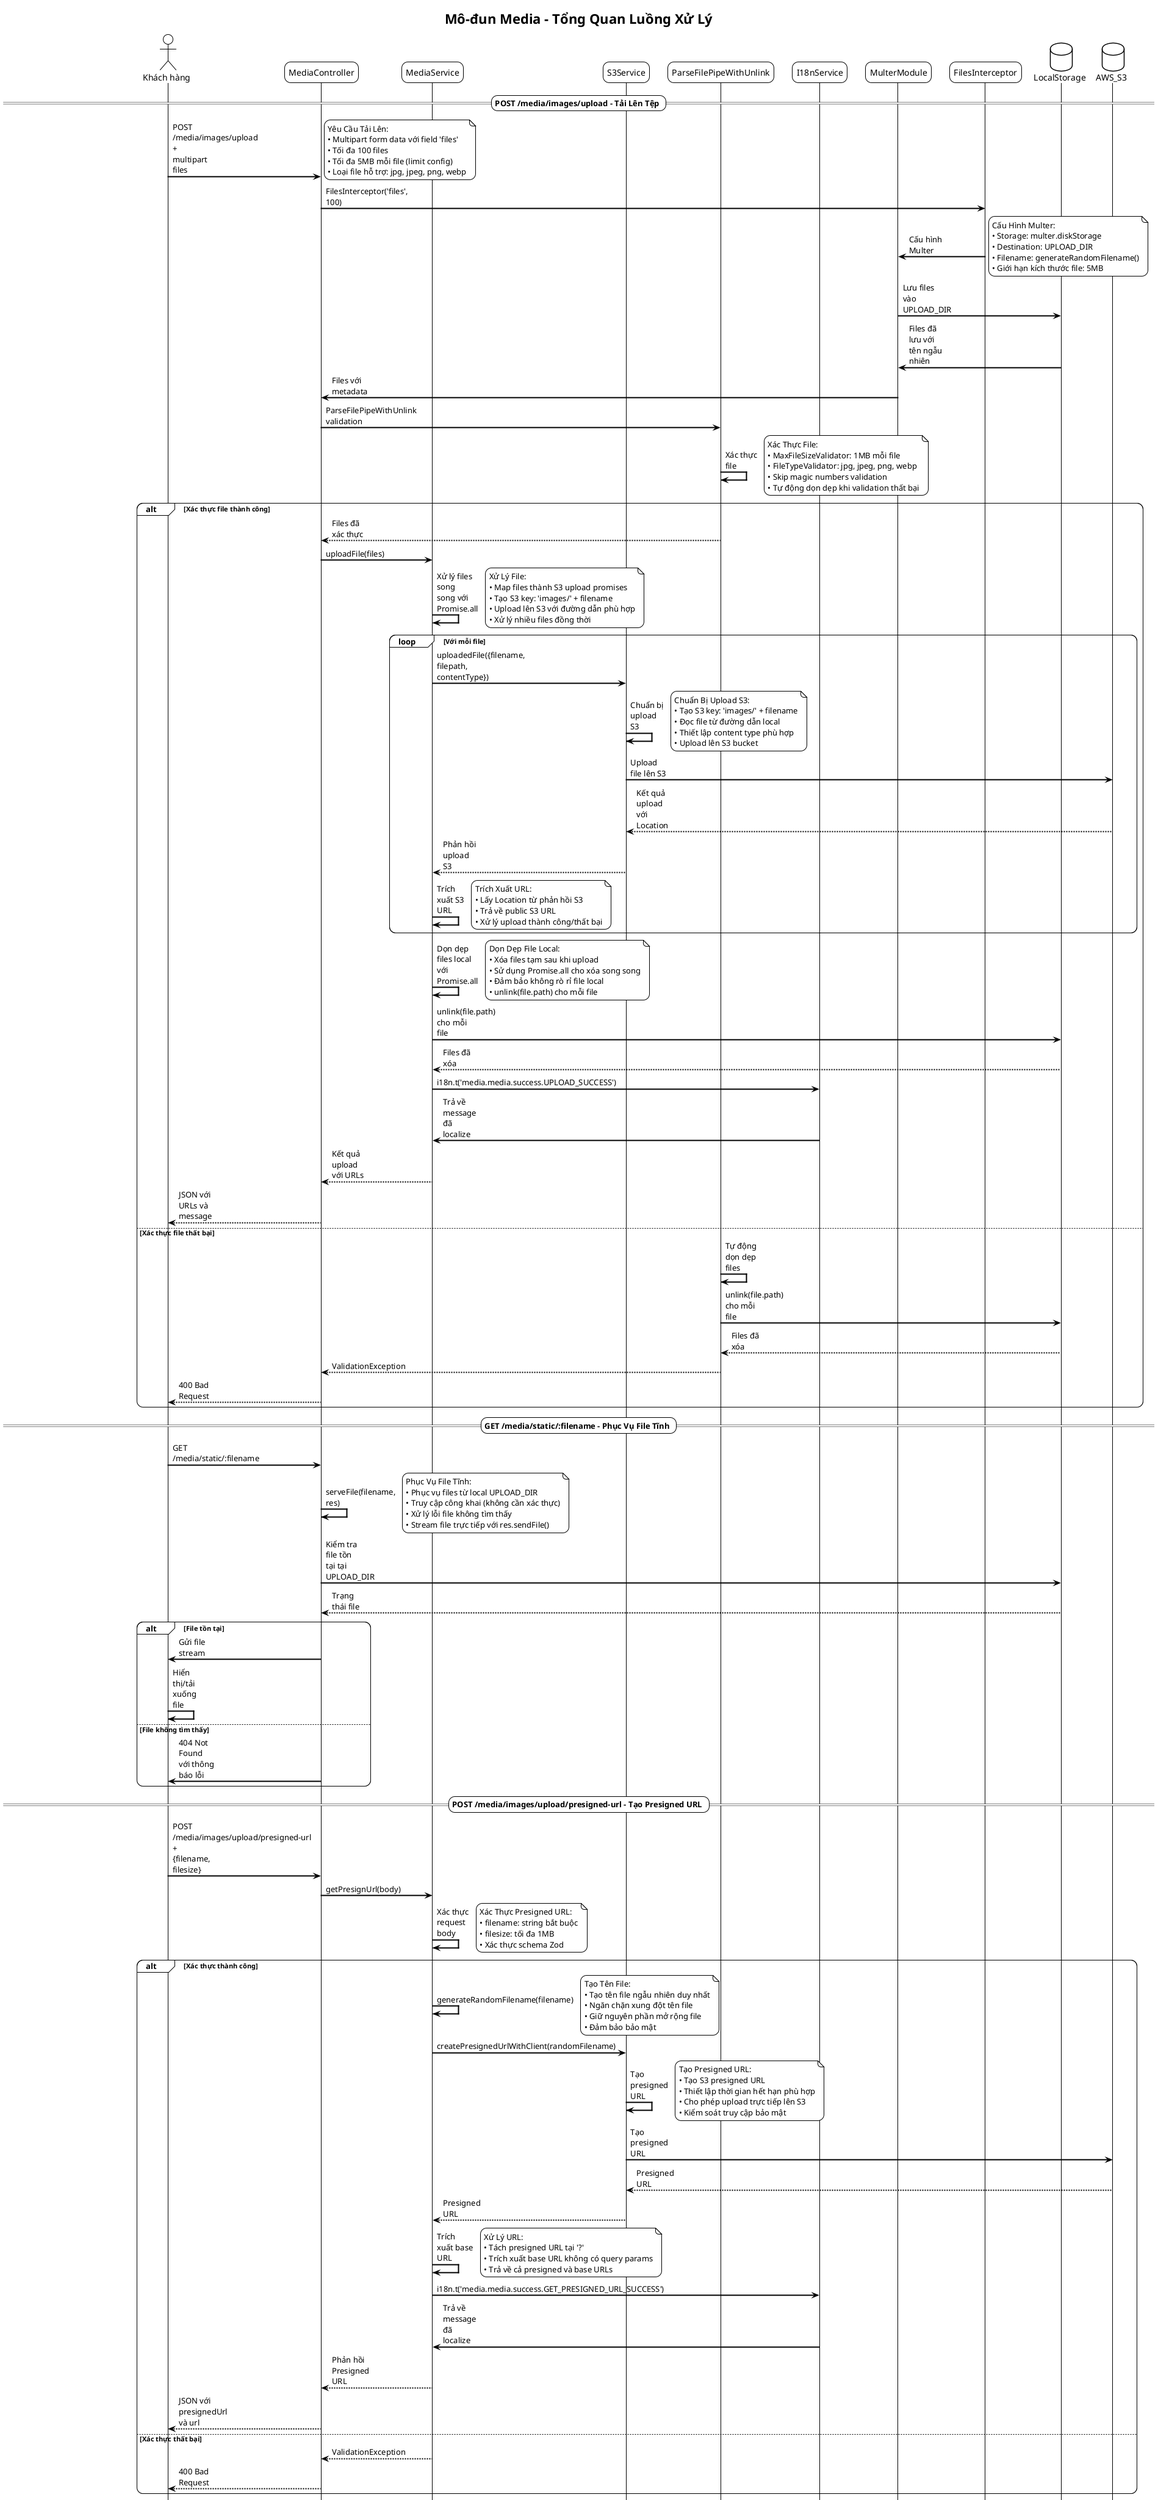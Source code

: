 @startuml Media Module - Sequence Overview
!theme plain
skinparam backgroundColor #FFFFFF
skinparam sequenceArrowThickness 2
skinparam roundcorner 20
skinparam maxmessagesize 60

title Mô-đun Media - Tổng Quan Luồng Xử Lý
note top : Hệ thống quản lý media với file upload, S3 integration và presigned URL

actor "Khách hàng" as Client
participant "MediaController" as MC
participant "MediaService" as MS
participant "S3Service" as S3
participant "ParseFilePipeWithUnlink" as PFP
participant "I18nService" as IS
participant "MulterModule" as MM
participant "FilesInterceptor" as FI
database "LocalStorage" as LS
database "AWS_S3" as S3DB

== POST /media/images/upload - Tải Lên Tệp ==
Client -> MC: POST /media/images/upload + multipart files
note right
Yêu Cầu Tải Lên:
• Multipart form data với field 'files'
• Tối đa 100 files
• Tối đa 5MB mỗi file (limit config)
• Loại file hỗ trợ: jpg, jpeg, png, webp
end note

MC -> FI: FilesInterceptor('files', 100)
FI -> MM: Cấu hình Multer
note right
Cấu Hình Multer:
• Storage: multer.diskStorage
• Destination: UPLOAD_DIR
• Filename: generateRandomFilename()
• Giới hạn kích thước file: 5MB
end note

MM -> LS: Lưu files vào UPLOAD_DIR
LS -> MM: Files đã lưu với tên ngẫu nhiên
MM -> MC: Files với metadata

MC -> PFP: ParseFilePipeWithUnlink validation
PFP -> PFP: Xác thực file
note right
Xác Thực File:
• MaxFileSizeValidator: 1MB mỗi file
• FileTypeValidator: jpg, jpeg, png, webp
• Skip magic numbers validation
• Tự động dọn dẹp khi validation thất bại
end note

alt Xác thực file thành công
    PFP --> MC: Files đã xác thực
    MC -> MS: uploadFile(files)

    MS -> MS: Xử lý files song song với Promise.all
    note right
    Xử Lý File:
    • Map files thành S3 upload promises
    • Tạo S3 key: 'images/' + filename
    • Upload lên S3 với đường dẫn phù hợp
    • Xử lý nhiều files đồng thời
    end note

    loop Với mỗi file
        MS -> S3: uploadedFile({filename, filepath, contentType})
        S3 -> S3: Chuẩn bị upload S3
        note right
        Chuẩn Bị Upload S3:
        • Tạo S3 key: 'images/' + filename
        • Đọc file từ đường dẫn local
        • Thiết lập content type phù hợp
        • Upload lên S3 bucket
        end note

        S3 -> S3DB: Upload file lên S3
        S3DB --> S3: Kết quả upload với Location
        S3 --> MS: Phản hồi upload S3

        MS -> MS: Trích xuất S3 URL
        note right
        Trích Xuất URL:
        • Lấy Location từ phản hồi S3
        • Trả về public S3 URL
        • Xử lý upload thành công/thất bại
        end note
    end

    MS -> MS: Dọn dẹp files local với Promise.all
    note right
    Dọn Dẹp File Local:
    • Xóa files tạm sau khi upload
    • Sử dụng Promise.all cho xóa song song
    • Đảm bảo không rò rỉ file local
    • unlink(file.path) cho mỗi file
    end note

    MS -> LS: unlink(file.path) cho mỗi file
    LS --> MS: Files đã xóa

    MS -> IS: i18n.t('media.media.success.UPLOAD_SUCCESS')
    IS -> MS: Trả về message đã localize
    MS --> MC: Kết quả upload với URLs
    MC --> Client: JSON với URLs và message

else Xác thực file thất bại
    PFP -> PFP: Tự động dọn dẹp files
    PFP -> LS: unlink(file.path) cho mỗi file
    LS --> PFP: Files đã xóa
    PFP --> MC: ValidationException
    MC --> Client: 400 Bad Request
end

== GET /media/static/:filename - Phục Vụ File Tĩnh ==
Client -> MC: GET /media/static/:filename
MC -> MC: serveFile(filename, res)
note right
Phục Vụ File Tĩnh:
• Phục vụ files từ local UPLOAD_DIR
• Truy cập công khai (không cần xác thực)
• Xử lý lỗi file không tìm thấy
• Stream file trực tiếp với res.sendFile()
end note

MC -> LS: Kiểm tra file tồn tại tại UPLOAD_DIR
LS --> MC: Trạng thái file

alt File tồn tại
    MC -> Client: Gửi file stream
    Client -> Client: Hiển thị/tải xuống file
else File không tìm thấy
    MC -> Client: 404 Not Found với thông báo lỗi
end

== POST /media/images/upload/presigned-url - Tạo Presigned URL ==
Client -> MC: POST /media/images/upload/presigned-url + {filename, filesize}
MC -> MS: getPresignUrl(body)

MS -> MS: Xác thực request body
note right
Xác Thực Presigned URL:
• filename: string bắt buộc
• filesize: tối đa 1MB
• Xác thực schema Zod
end note

alt Xác thực thành công
    MS -> MS: generateRandomFilename(filename)
    note right
    Tạo Tên File:
    • Tạo tên file ngẫu nhiên duy nhất
    • Ngăn chặn xung đột tên file
    • Giữ nguyên phần mở rộng file
    • Đảm bảo bảo mật
    end note

    MS -> S3: createPresignedUrlWithClient(randomFilename)
    S3 -> S3: Tạo presigned URL
    note right
    Tạo Presigned URL:
    • Tạo S3 presigned URL
    • Thiết lập thời gian hết hạn phù hợp
    • Cho phép upload trực tiếp lên S3
    • Kiểm soát truy cập bảo mật
    end note

    S3 -> S3DB: Tạo presigned URL
    S3DB --> S3: Presigned URL
    S3 --> MS: Presigned URL

    MS -> MS: Trích xuất base URL
    note right
    Xử Lý URL:
    • Tách presigned URL tại '?'
    • Trích xuất base URL không có query params
    • Trả về cả presigned và base URLs
    end note

    MS -> IS: i18n.t('media.media.success.GET_PRESIGNED_URL_SUCCESS')
    IS -> MS: Trả về message đã localize
    MS --> MC: Phản hồi Presigned URL
    MC --> Client: JSON với presignedUrl và url

else Xác thực thất bại
    MS --> MC: ValidationException
    MC --> Client: 400 Bad Request
end

== Khởi Tạo Module ==
MC -> MC: Constructor kiểm tra UPLOAD_DIR
note right
Quản Lý Thư Mục:
• Tự động tạo UPLOAD_DIR nếu chưa tồn tại
• Đảm bảo quyền truy cập phù hợp
• Xử lý lỗi tạo thư mục
• existsSync() và mkdirSync() với recursive
end note

MC -> LS: Kiểm tra UPLOAD_DIR tồn tại
LS --> MC: Trạng thái thư mục

alt Thư mục không tồn tại
    MC -> LS: mkdirSync(UPLOAD_DIR, { recursive: true })
    LS --> MC: Thư mục đã tạo
end

== Xử Lý Lỗi & Xác Thực ==
alt Lỗi xác thực file
    PFP --> MC: ValidationException
    MC --> Client: 400 Bad Request
    note right
    Lỗi Xác Thực File:
    • Kích thước file quá lớn (> 1MB)
    • Loại file không hợp lệ (không phải jpg, jpeg, png, webp)
    • File bị hỏng
    • Tự động dọn dẹp khi thất bại
    end note

else Lỗi upload S3
    S3 --> MS: S3UploadException
    MS --> MC: Phản hồi lỗi
    MC --> Client: 500 Internal Server Error
    note right
    Lỗi Upload S3:
    • Vấn đề kết nối mạng
    • S3 bucket access denied
    • File upload timeout
    • Credentials không hợp lệ
    • Bucket không tồn tại
    end note

else Lỗi file không tìm thấy
    MC --> Client: 404 Not Found
    note right
    File Không Tìm Thấy:
    • File tĩnh không tồn tại trong UPLOAD_DIR
    • Thông báo lỗi rõ ràng
    • HTTP status phù hợp
    end note

else Lỗi tạo presigned URL
    S3 --> MS: PresignedUrlException
    MS --> MC: Phản hồi lỗi
    MC --> Client: 500 Internal Server Error
    note right
    Lỗi Presigned URL:
    • S3 service không khả dụng
    • Cấu hình bucket không hợp lệ
    • Vấn đề quyền truy cập
    • Lỗi mạng
    • Credentials không hợp lệ
    end note

else Lỗi tạo thư mục
    MC --> MC: DirectoryCreationException
    MC --> Client: 500 Internal Server Error
    note right
    Lỗi Tạo Thư Mục:
    • Quyền truy cập không đủ
    • Ổ đĩa hết dung lượng
    • Xung đột đường dẫn
    end note
end

== Đa Ngôn Ngữ ==
MS -> IS: i18n.t('media.media.success.XXX')
IS -> MS: Trả về message đã localize
MS --> MC: Phản hồi + Message đã localize
MC --> Client: JSON Response với metadata đầy đủ

note bottom
**Đặc điểm chính của module Media:**
• Upload file với validation nghiêm ngặt
• Tích hợp AWS S3 cho lưu trữ
• Presigned URL cho upload trực tiếp
• Tự động dọn dẹp file tạm
• Hỗ trợ đa ngôn ngữ với I18nService
• Xử lý lỗi toàn diện
• Phục vụ file tĩnh công khai
end note

@enduml

